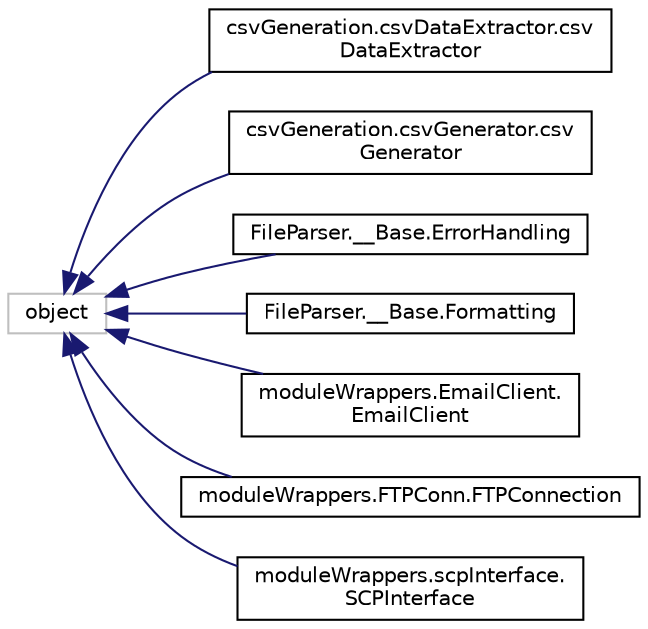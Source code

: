 digraph "Graphical Class Hierarchy"
{
  edge [fontname="Helvetica",fontsize="10",labelfontname="Helvetica",labelfontsize="10"];
  node [fontname="Helvetica",fontsize="10",shape=record];
  rankdir="LR";
  Node1 [label="object",height=0.2,width=0.4,color="grey75", fillcolor="white", style="filled"];
  Node1 -> Node2 [dir="back",color="midnightblue",fontsize="10",style="solid",fontname="Helvetica"];
  Node2 [label="csvGeneration.csvDataExtractor.csv\lDataExtractor",height=0.2,width=0.4,color="black", fillcolor="white", style="filled",URL="$classcsv_generation_1_1csv_data_extractor_1_1csv_data_extractor.html"];
  Node1 -> Node3 [dir="back",color="midnightblue",fontsize="10",style="solid",fontname="Helvetica"];
  Node3 [label="csvGeneration.csvGenerator.csv\lGenerator",height=0.2,width=0.4,color="black", fillcolor="white", style="filled",URL="$classcsv_generation_1_1csv_generator_1_1csv_generator.html"];
  Node1 -> Node4 [dir="back",color="midnightblue",fontsize="10",style="solid",fontname="Helvetica"];
  Node4 [label="FileParser.__Base.ErrorHandling",height=0.2,width=0.4,color="black", fillcolor="white", style="filled",URL="$class_file_parser_1_1_____base_1_1_error_handling.html"];
  Node1 -> Node5 [dir="back",color="midnightblue",fontsize="10",style="solid",fontname="Helvetica"];
  Node5 [label="FileParser.__Base.Formatting",height=0.2,width=0.4,color="black", fillcolor="white", style="filled",URL="$class_file_parser_1_1_____base_1_1_formatting.html"];
  Node1 -> Node6 [dir="back",color="midnightblue",fontsize="10",style="solid",fontname="Helvetica"];
  Node6 [label="moduleWrappers.EmailClient.\lEmailClient",height=0.2,width=0.4,color="black", fillcolor="white", style="filled",URL="$classmodule_wrappers_1_1_email_client_1_1_email_client.html"];
  Node1 -> Node7 [dir="back",color="midnightblue",fontsize="10",style="solid",fontname="Helvetica"];
  Node7 [label="moduleWrappers.FTPConn.FTPConnection",height=0.2,width=0.4,color="black", fillcolor="white", style="filled",URL="$classmodule_wrappers_1_1_f_t_p_conn_1_1_f_t_p_connection.html"];
  Node1 -> Node8 [dir="back",color="midnightblue",fontsize="10",style="solid",fontname="Helvetica"];
  Node8 [label="moduleWrappers.scpInterface.\lSCPInterface",height=0.2,width=0.4,color="black", fillcolor="white", style="filled",URL="$classmodule_wrappers_1_1scp_interface_1_1_s_c_p_interface.html"];
}

